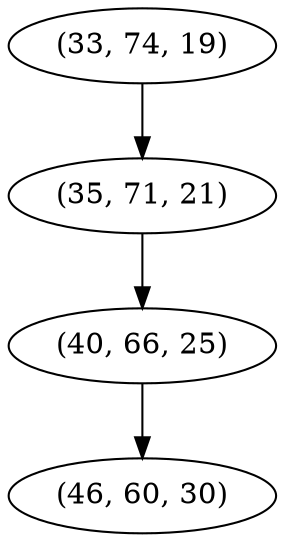 digraph tree {
    "(33, 74, 19)";
    "(35, 71, 21)";
    "(40, 66, 25)";
    "(46, 60, 30)";
    "(33, 74, 19)" -> "(35, 71, 21)";
    "(35, 71, 21)" -> "(40, 66, 25)";
    "(40, 66, 25)" -> "(46, 60, 30)";
}
